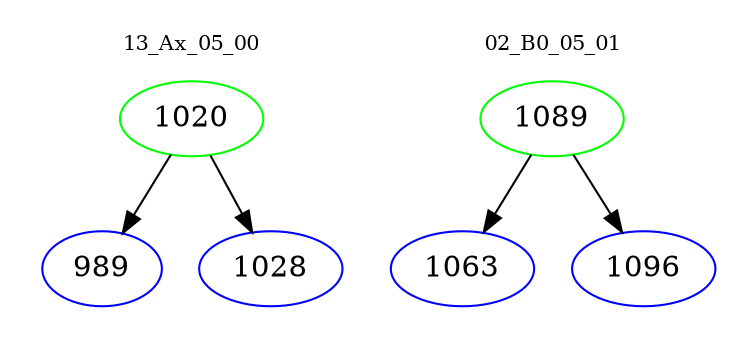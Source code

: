 digraph{
subgraph cluster_0 {
color = white
label = "13_Ax_05_00";
fontsize=10;
T0_1020 [label="1020", color="green"]
T0_1020 -> T0_989 [color="black"]
T0_989 [label="989", color="blue"]
T0_1020 -> T0_1028 [color="black"]
T0_1028 [label="1028", color="blue"]
}
subgraph cluster_1 {
color = white
label = "02_B0_05_01";
fontsize=10;
T1_1089 [label="1089", color="green"]
T1_1089 -> T1_1063 [color="black"]
T1_1063 [label="1063", color="blue"]
T1_1089 -> T1_1096 [color="black"]
T1_1096 [label="1096", color="blue"]
}
}
